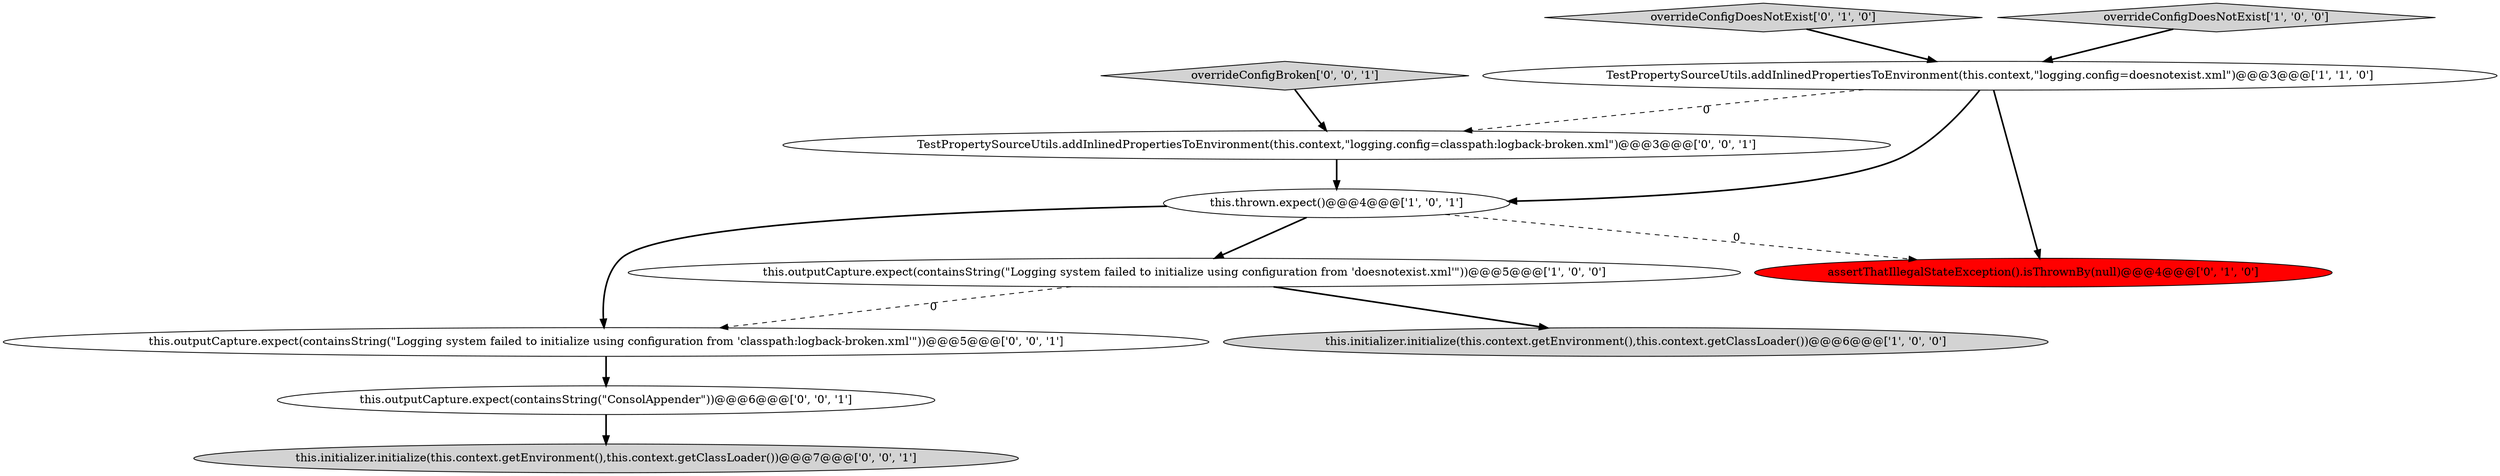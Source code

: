 digraph {
2 [style = filled, label = "TestPropertySourceUtils.addInlinedPropertiesToEnvironment(this.context,\"logging.config=doesnotexist.xml\")@@@3@@@['1', '1', '0']", fillcolor = white, shape = ellipse image = "AAA0AAABBB1BBB"];
7 [style = filled, label = "this.outputCapture.expect(containsString(\"ConsolAppender\"))@@@6@@@['0', '0', '1']", fillcolor = white, shape = ellipse image = "AAA0AAABBB3BBB"];
6 [style = filled, label = "overrideConfigDoesNotExist['0', '1', '0']", fillcolor = lightgray, shape = diamond image = "AAA0AAABBB2BBB"];
8 [style = filled, label = "this.outputCapture.expect(containsString(\"Logging system failed to initialize using configuration from 'classpath:logback-broken.xml'\"))@@@5@@@['0', '0', '1']", fillcolor = white, shape = ellipse image = "AAA0AAABBB3BBB"];
9 [style = filled, label = "TestPropertySourceUtils.addInlinedPropertiesToEnvironment(this.context,\"logging.config=classpath:logback-broken.xml\")@@@3@@@['0', '0', '1']", fillcolor = white, shape = ellipse image = "AAA0AAABBB3BBB"];
0 [style = filled, label = "this.outputCapture.expect(containsString(\"Logging system failed to initialize using configuration from 'doesnotexist.xml'\"))@@@5@@@['1', '0', '0']", fillcolor = white, shape = ellipse image = "AAA0AAABBB1BBB"];
3 [style = filled, label = "this.thrown.expect()@@@4@@@['1', '0', '1']", fillcolor = white, shape = ellipse image = "AAA0AAABBB1BBB"];
11 [style = filled, label = "this.initializer.initialize(this.context.getEnvironment(),this.context.getClassLoader())@@@7@@@['0', '0', '1']", fillcolor = lightgray, shape = ellipse image = "AAA0AAABBB3BBB"];
1 [style = filled, label = "this.initializer.initialize(this.context.getEnvironment(),this.context.getClassLoader())@@@6@@@['1', '0', '0']", fillcolor = lightgray, shape = ellipse image = "AAA0AAABBB1BBB"];
4 [style = filled, label = "overrideConfigDoesNotExist['1', '0', '0']", fillcolor = lightgray, shape = diamond image = "AAA0AAABBB1BBB"];
10 [style = filled, label = "overrideConfigBroken['0', '0', '1']", fillcolor = lightgray, shape = diamond image = "AAA0AAABBB3BBB"];
5 [style = filled, label = "assertThatIllegalStateException().isThrownBy(null)@@@4@@@['0', '1', '0']", fillcolor = red, shape = ellipse image = "AAA1AAABBB2BBB"];
8->7 [style = bold, label=""];
3->5 [style = dashed, label="0"];
9->3 [style = bold, label=""];
0->8 [style = dashed, label="0"];
10->9 [style = bold, label=""];
7->11 [style = bold, label=""];
4->2 [style = bold, label=""];
2->9 [style = dashed, label="0"];
0->1 [style = bold, label=""];
3->8 [style = bold, label=""];
3->0 [style = bold, label=""];
2->3 [style = bold, label=""];
2->5 [style = bold, label=""];
6->2 [style = bold, label=""];
}
